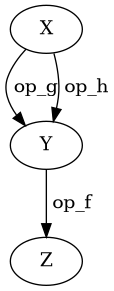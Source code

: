 @startuml
digraph Diagram {
  "Z";
  "Y";
  "X"->"Y" [label=" op_g"];
  "X"->"Y" [label=" op_h"];
  "Y"->"Z" [label=" op_f"];
}
@enduml
